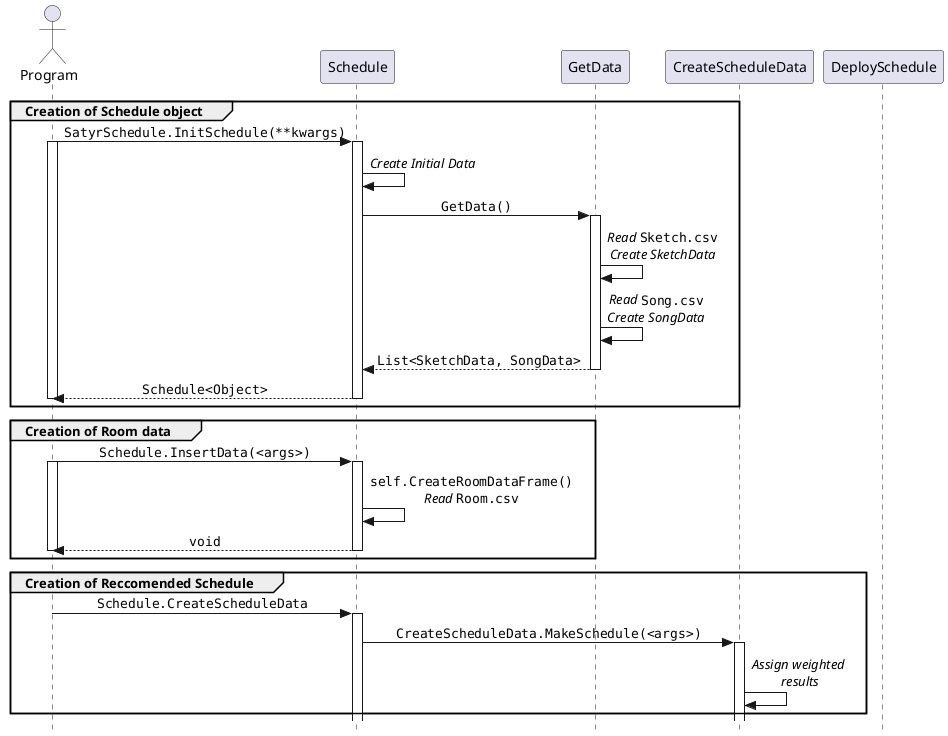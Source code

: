 @startuml sequency

skinparam Style strictuml
skinparam SequenceMessageAlignment center

actor Program
participant Schedule
participant GetData
participant CreateScheduleData
participant DeploySchedule

group Creation of Schedule object
Program ->  Schedule ++: ""SatyrSchedule.InitSchedule(**kwargs)""
activate Program
		Schedule -> Schedule : //Create Initial Data//
		Schedule -> GetData ++ : ""GetData()""
			GetData -> GetData : //Read //""Sketch.csv""\n//Create SketchData//
			GetData -> GetData : //Read //""Song.csv""\n//Create SongData//
			GetData --> Schedule --: ""List<SketchData, SongData>""
		Schedule --> Program --: ""Schedule<Object>""
deactivate Program
end

group Creation of Room data
Program -> Schedule ++: ""Schedule.InsertData(<args>)""
activate Program
	Schedule -> Schedule  : ""self.CreateRoomDataFrame()""\n//Read //""Room.csv""
	Schedule --> Program --: ""void""
deactivate Program
end

group Creation of Reccomended Schedule
Program -> Schedule ++: ""Schedule.CreateScheduleData""
	Schedule -> CreateScheduleData ++: ""CreateScheduleData.MakeSchedule(<args>)""
		CreateScheduleData -> CreateScheduleData  : //Assign weighted//\n //results//
end

@enduml